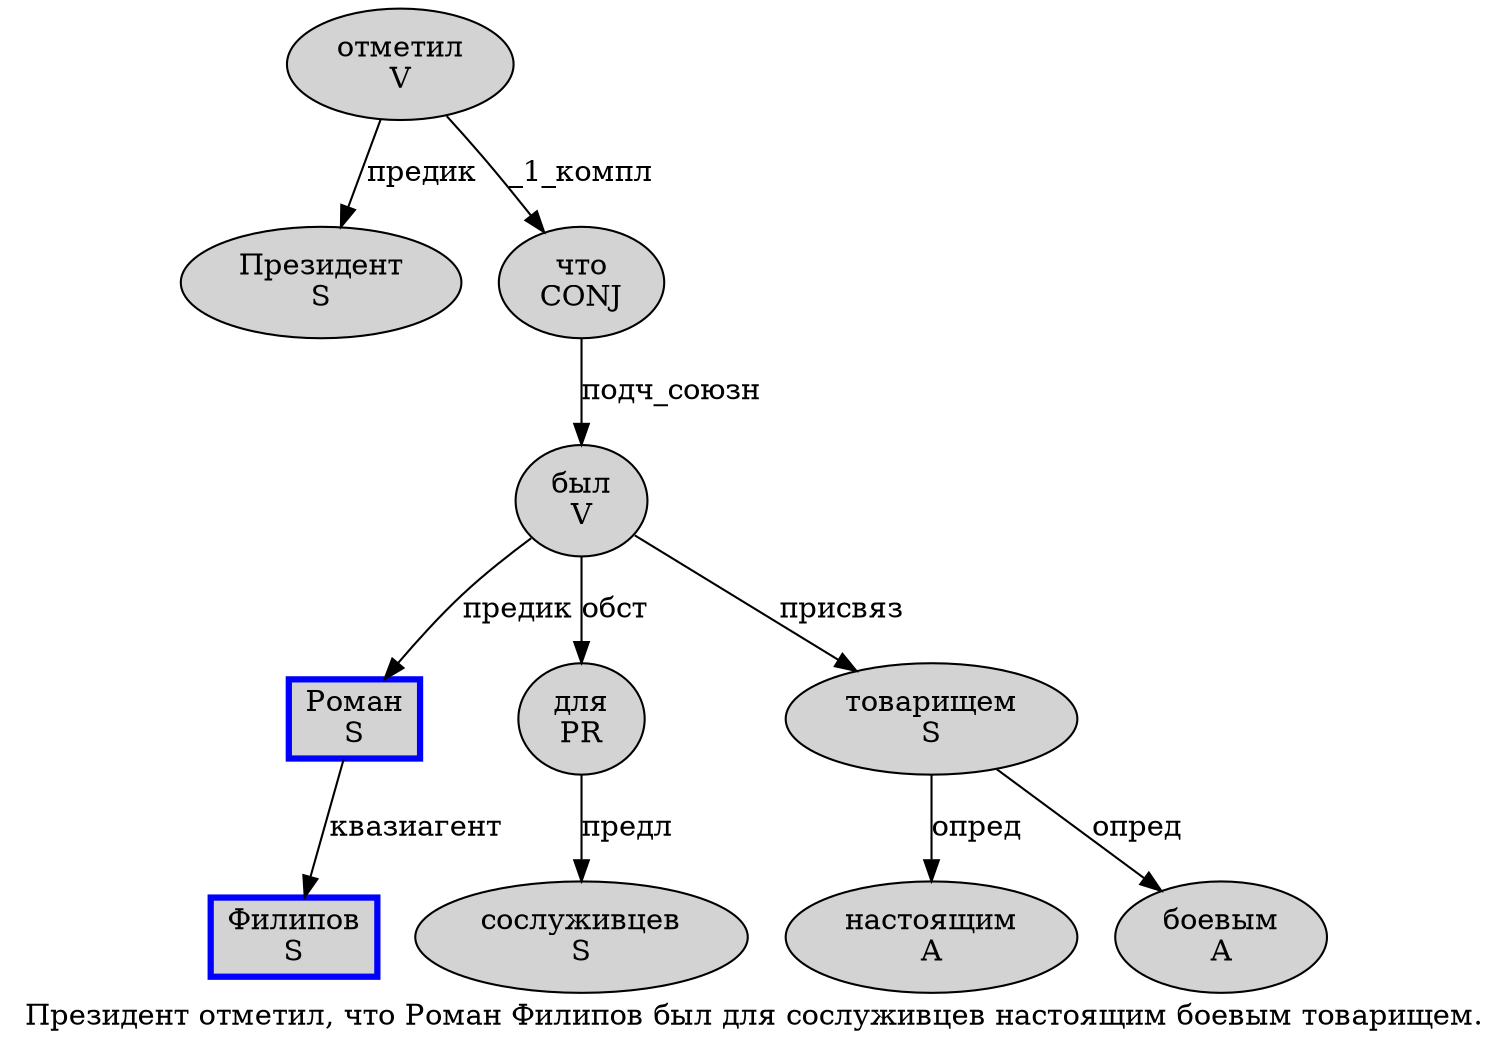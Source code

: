 digraph SENTENCE_55 {
	graph [label="Президент отметил, что Роман Филипов был для сослуживцев настоящим боевым товарищем."]
	node [style=filled]
		0 [label="Президент
S" color="" fillcolor=lightgray penwidth=1 shape=ellipse]
		1 [label="отметил
V" color="" fillcolor=lightgray penwidth=1 shape=ellipse]
		3 [label="что
CONJ" color="" fillcolor=lightgray penwidth=1 shape=ellipse]
		4 [label="Роман
S" color=blue fillcolor=lightgray penwidth=3 shape=box]
		5 [label="Филипов
S" color=blue fillcolor=lightgray penwidth=3 shape=box]
		6 [label="был
V" color="" fillcolor=lightgray penwidth=1 shape=ellipse]
		7 [label="для
PR" color="" fillcolor=lightgray penwidth=1 shape=ellipse]
		8 [label="сослуживцев
S" color="" fillcolor=lightgray penwidth=1 shape=ellipse]
		9 [label="настоящим
A" color="" fillcolor=lightgray penwidth=1 shape=ellipse]
		10 [label="боевым
A" color="" fillcolor=lightgray penwidth=1 shape=ellipse]
		11 [label="товарищем
S" color="" fillcolor=lightgray penwidth=1 shape=ellipse]
			11 -> 9 [label="опред"]
			11 -> 10 [label="опред"]
			4 -> 5 [label="квазиагент"]
			1 -> 0 [label="предик"]
			1 -> 3 [label="_1_компл"]
			3 -> 6 [label="подч_союзн"]
			6 -> 4 [label="предик"]
			6 -> 7 [label="обст"]
			6 -> 11 [label="присвяз"]
			7 -> 8 [label="предл"]
}